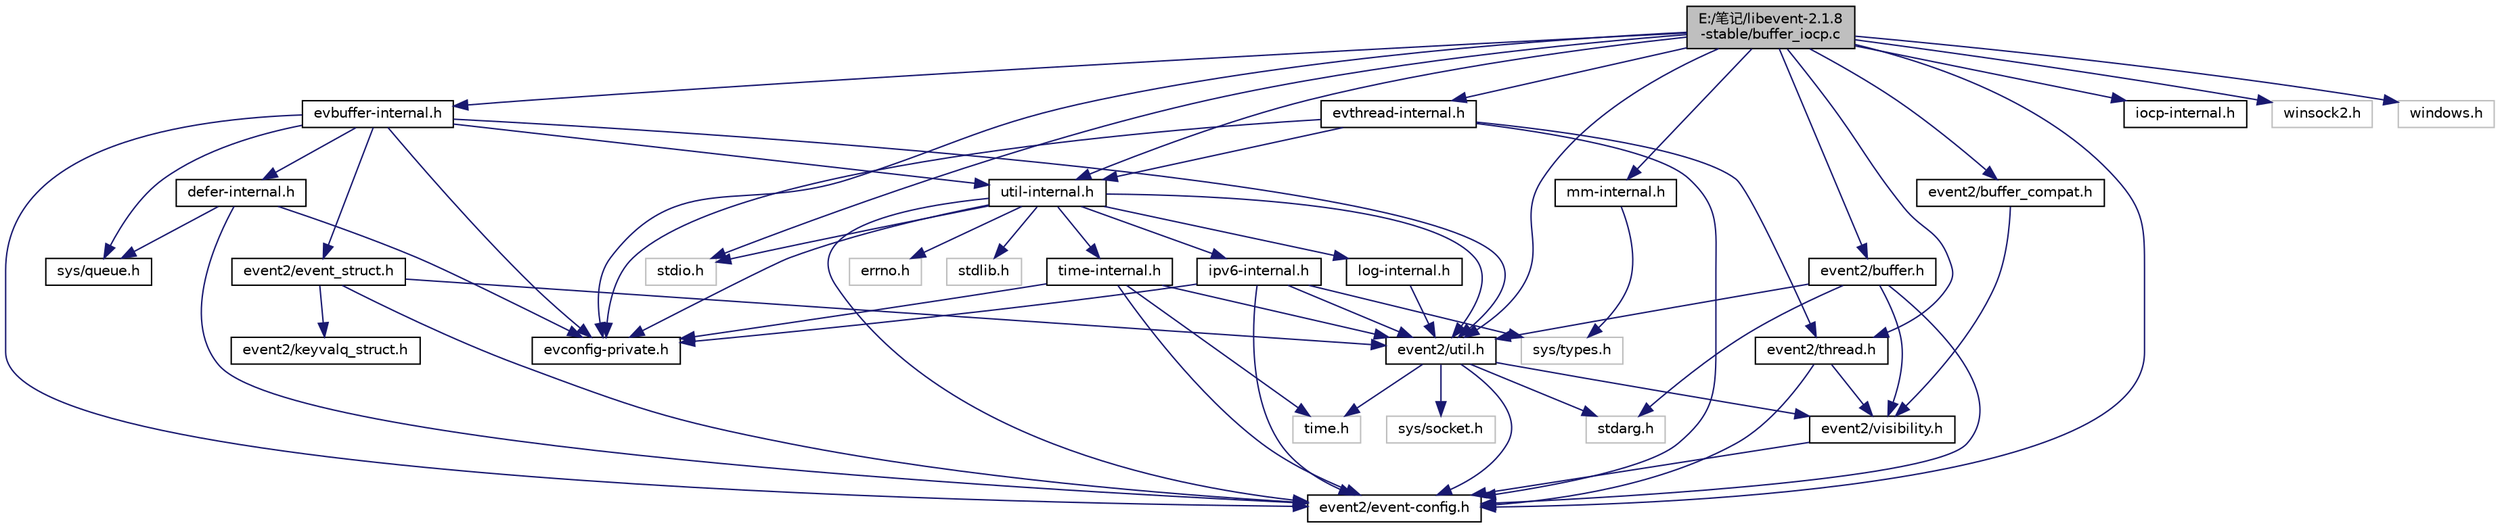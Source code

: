 digraph "E:/笔记/libevent-2.1.8-stable/buffer_iocp.c"
{
 // LATEX_PDF_SIZE
  edge [fontname="Helvetica",fontsize="10",labelfontname="Helvetica",labelfontsize="10"];
  node [fontname="Helvetica",fontsize="10",shape=record];
  Node0 [label="E:/笔记/libevent-2.1.8\l-stable/buffer_iocp.c",height=0.2,width=0.4,color="black", fillcolor="grey75", style="filled", fontcolor="black",tooltip=" "];
  Node0 -> Node1 [color="midnightblue",fontsize="10",style="solid",fontname="Helvetica"];
  Node1 [label="event2/event-config.h",height=0.2,width=0.4,color="black", fillcolor="white", style="filled",URL="$event-config_8h_source.html",tooltip=" "];
  Node0 -> Node2 [color="midnightblue",fontsize="10",style="solid",fontname="Helvetica"];
  Node2 [label="evconfig-private.h",height=0.2,width=0.4,color="black", fillcolor="white", style="filled",URL="$evconfig-private_8h_source.html",tooltip=" "];
  Node0 -> Node3 [color="midnightblue",fontsize="10",style="solid",fontname="Helvetica"];
  Node3 [label="event2/buffer.h",height=0.2,width=0.4,color="black", fillcolor="white", style="filled",URL="$buffer_8h.html",tooltip=" "];
  Node3 -> Node4 [color="midnightblue",fontsize="10",style="solid",fontname="Helvetica"];
  Node4 [label="event2/visibility.h",height=0.2,width=0.4,color="black", fillcolor="white", style="filled",URL="$visibility_8h_source.html",tooltip=" "];
  Node4 -> Node1 [color="midnightblue",fontsize="10",style="solid",fontname="Helvetica"];
  Node3 -> Node1 [color="midnightblue",fontsize="10",style="solid",fontname="Helvetica"];
  Node3 -> Node5 [color="midnightblue",fontsize="10",style="solid",fontname="Helvetica"];
  Node5 [label="stdarg.h",height=0.2,width=0.4,color="grey75", fillcolor="white", style="filled",tooltip=" "];
  Node3 -> Node6 [color="midnightblue",fontsize="10",style="solid",fontname="Helvetica"];
  Node6 [label="event2/util.h",height=0.2,width=0.4,color="black", fillcolor="white", style="filled",URL="$util_8h.html",tooltip=" "];
  Node6 -> Node4 [color="midnightblue",fontsize="10",style="solid",fontname="Helvetica"];
  Node6 -> Node1 [color="midnightblue",fontsize="10",style="solid",fontname="Helvetica"];
  Node6 -> Node5 [color="midnightblue",fontsize="10",style="solid",fontname="Helvetica"];
  Node6 -> Node7 [color="midnightblue",fontsize="10",style="solid",fontname="Helvetica"];
  Node7 [label="sys/socket.h",height=0.2,width=0.4,color="grey75", fillcolor="white", style="filled",tooltip=" "];
  Node6 -> Node8 [color="midnightblue",fontsize="10",style="solid",fontname="Helvetica"];
  Node8 [label="time.h",height=0.2,width=0.4,color="grey75", fillcolor="white", style="filled",tooltip=" "];
  Node0 -> Node9 [color="midnightblue",fontsize="10",style="solid",fontname="Helvetica"];
  Node9 [label="event2/buffer_compat.h",height=0.2,width=0.4,color="black", fillcolor="white", style="filled",URL="$buffer__compat_8h.html",tooltip=" "];
  Node9 -> Node4 [color="midnightblue",fontsize="10",style="solid",fontname="Helvetica"];
  Node0 -> Node6 [color="midnightblue",fontsize="10",style="solid",fontname="Helvetica"];
  Node0 -> Node10 [color="midnightblue",fontsize="10",style="solid",fontname="Helvetica"];
  Node10 [label="event2/thread.h",height=0.2,width=0.4,color="black", fillcolor="white", style="filled",URL="$thread_8h.html",tooltip=" "];
  Node10 -> Node4 [color="midnightblue",fontsize="10",style="solid",fontname="Helvetica"];
  Node10 -> Node1 [color="midnightblue",fontsize="10",style="solid",fontname="Helvetica"];
  Node0 -> Node11 [color="midnightblue",fontsize="10",style="solid",fontname="Helvetica"];
  Node11 [label="util-internal.h",height=0.2,width=0.4,color="black", fillcolor="white", style="filled",URL="$util-internal_8h_source.html",tooltip=" "];
  Node11 -> Node1 [color="midnightblue",fontsize="10",style="solid",fontname="Helvetica"];
  Node11 -> Node2 [color="midnightblue",fontsize="10",style="solid",fontname="Helvetica"];
  Node11 -> Node12 [color="midnightblue",fontsize="10",style="solid",fontname="Helvetica"];
  Node12 [label="errno.h",height=0.2,width=0.4,color="grey75", fillcolor="white", style="filled",tooltip=" "];
  Node11 -> Node13 [color="midnightblue",fontsize="10",style="solid",fontname="Helvetica"];
  Node13 [label="log-internal.h",height=0.2,width=0.4,color="black", fillcolor="white", style="filled",URL="$log-internal_8h_source.html",tooltip=" "];
  Node13 -> Node6 [color="midnightblue",fontsize="10",style="solid",fontname="Helvetica"];
  Node11 -> Node14 [color="midnightblue",fontsize="10",style="solid",fontname="Helvetica"];
  Node14 [label="stdio.h",height=0.2,width=0.4,color="grey75", fillcolor="white", style="filled",tooltip=" "];
  Node11 -> Node15 [color="midnightblue",fontsize="10",style="solid",fontname="Helvetica"];
  Node15 [label="stdlib.h",height=0.2,width=0.4,color="grey75", fillcolor="white", style="filled",tooltip=" "];
  Node11 -> Node6 [color="midnightblue",fontsize="10",style="solid",fontname="Helvetica"];
  Node11 -> Node16 [color="midnightblue",fontsize="10",style="solid",fontname="Helvetica"];
  Node16 [label="time-internal.h",height=0.2,width=0.4,color="black", fillcolor="white", style="filled",URL="$time-internal_8h_source.html",tooltip=" "];
  Node16 -> Node1 [color="midnightblue",fontsize="10",style="solid",fontname="Helvetica"];
  Node16 -> Node2 [color="midnightblue",fontsize="10",style="solid",fontname="Helvetica"];
  Node16 -> Node8 [color="midnightblue",fontsize="10",style="solid",fontname="Helvetica"];
  Node16 -> Node6 [color="midnightblue",fontsize="10",style="solid",fontname="Helvetica"];
  Node11 -> Node17 [color="midnightblue",fontsize="10",style="solid",fontname="Helvetica"];
  Node17 [label="ipv6-internal.h",height=0.2,width=0.4,color="black", fillcolor="white", style="filled",URL="$ipv6-internal_8h.html",tooltip=" "];
  Node17 -> Node1 [color="midnightblue",fontsize="10",style="solid",fontname="Helvetica"];
  Node17 -> Node2 [color="midnightblue",fontsize="10",style="solid",fontname="Helvetica"];
  Node17 -> Node18 [color="midnightblue",fontsize="10",style="solid",fontname="Helvetica"];
  Node18 [label="sys/types.h",height=0.2,width=0.4,color="grey75", fillcolor="white", style="filled",tooltip=" "];
  Node17 -> Node6 [color="midnightblue",fontsize="10",style="solid",fontname="Helvetica"];
  Node0 -> Node19 [color="midnightblue",fontsize="10",style="solid",fontname="Helvetica"];
  Node19 [label="evthread-internal.h",height=0.2,width=0.4,color="black", fillcolor="white", style="filled",URL="$evthread-internal_8h_source.html",tooltip=" "];
  Node19 -> Node1 [color="midnightblue",fontsize="10",style="solid",fontname="Helvetica"];
  Node19 -> Node2 [color="midnightblue",fontsize="10",style="solid",fontname="Helvetica"];
  Node19 -> Node10 [color="midnightblue",fontsize="10",style="solid",fontname="Helvetica"];
  Node19 -> Node11 [color="midnightblue",fontsize="10",style="solid",fontname="Helvetica"];
  Node0 -> Node20 [color="midnightblue",fontsize="10",style="solid",fontname="Helvetica"];
  Node20 [label="evbuffer-internal.h",height=0.2,width=0.4,color="black", fillcolor="white", style="filled",URL="$evbuffer-internal_8h_source.html",tooltip=" "];
  Node20 -> Node1 [color="midnightblue",fontsize="10",style="solid",fontname="Helvetica"];
  Node20 -> Node2 [color="midnightblue",fontsize="10",style="solid",fontname="Helvetica"];
  Node20 -> Node6 [color="midnightblue",fontsize="10",style="solid",fontname="Helvetica"];
  Node20 -> Node21 [color="midnightblue",fontsize="10",style="solid",fontname="Helvetica"];
  Node21 [label="event2/event_struct.h",height=0.2,width=0.4,color="black", fillcolor="white", style="filled",URL="$event__struct_8h.html",tooltip=" "];
  Node21 -> Node1 [color="midnightblue",fontsize="10",style="solid",fontname="Helvetica"];
  Node21 -> Node6 [color="midnightblue",fontsize="10",style="solid",fontname="Helvetica"];
  Node21 -> Node22 [color="midnightblue",fontsize="10",style="solid",fontname="Helvetica"];
  Node22 [label="event2/keyvalq_struct.h",height=0.2,width=0.4,color="black", fillcolor="white", style="filled",URL="$keyvalq__struct_8h_source.html",tooltip=" "];
  Node20 -> Node11 [color="midnightblue",fontsize="10",style="solid",fontname="Helvetica"];
  Node20 -> Node23 [color="midnightblue",fontsize="10",style="solid",fontname="Helvetica"];
  Node23 [label="defer-internal.h",height=0.2,width=0.4,color="black", fillcolor="white", style="filled",URL="$defer-internal_8h_source.html",tooltip=" "];
  Node23 -> Node1 [color="midnightblue",fontsize="10",style="solid",fontname="Helvetica"];
  Node23 -> Node2 [color="midnightblue",fontsize="10",style="solid",fontname="Helvetica"];
  Node23 -> Node24 [color="midnightblue",fontsize="10",style="solid",fontname="Helvetica"];
  Node24 [label="sys/queue.h",height=0.2,width=0.4,color="black", fillcolor="white", style="filled",URL="$queue_8h_source.html",tooltip=" "];
  Node20 -> Node24 [color="midnightblue",fontsize="10",style="solid",fontname="Helvetica"];
  Node0 -> Node25 [color="midnightblue",fontsize="10",style="solid",fontname="Helvetica"];
  Node25 [label="iocp-internal.h",height=0.2,width=0.4,color="black", fillcolor="white", style="filled",URL="$iocp-internal_8h_source.html",tooltip=" "];
  Node0 -> Node26 [color="midnightblue",fontsize="10",style="solid",fontname="Helvetica"];
  Node26 [label="mm-internal.h",height=0.2,width=0.4,color="black", fillcolor="white", style="filled",URL="$mm-internal_8h_source.html",tooltip=" "];
  Node26 -> Node18 [color="midnightblue",fontsize="10",style="solid",fontname="Helvetica"];
  Node0 -> Node27 [color="midnightblue",fontsize="10",style="solid",fontname="Helvetica"];
  Node27 [label="winsock2.h",height=0.2,width=0.4,color="grey75", fillcolor="white", style="filled",tooltip=" "];
  Node0 -> Node28 [color="midnightblue",fontsize="10",style="solid",fontname="Helvetica"];
  Node28 [label="windows.h",height=0.2,width=0.4,color="grey75", fillcolor="white", style="filled",tooltip=" "];
  Node0 -> Node14 [color="midnightblue",fontsize="10",style="solid",fontname="Helvetica"];
}
